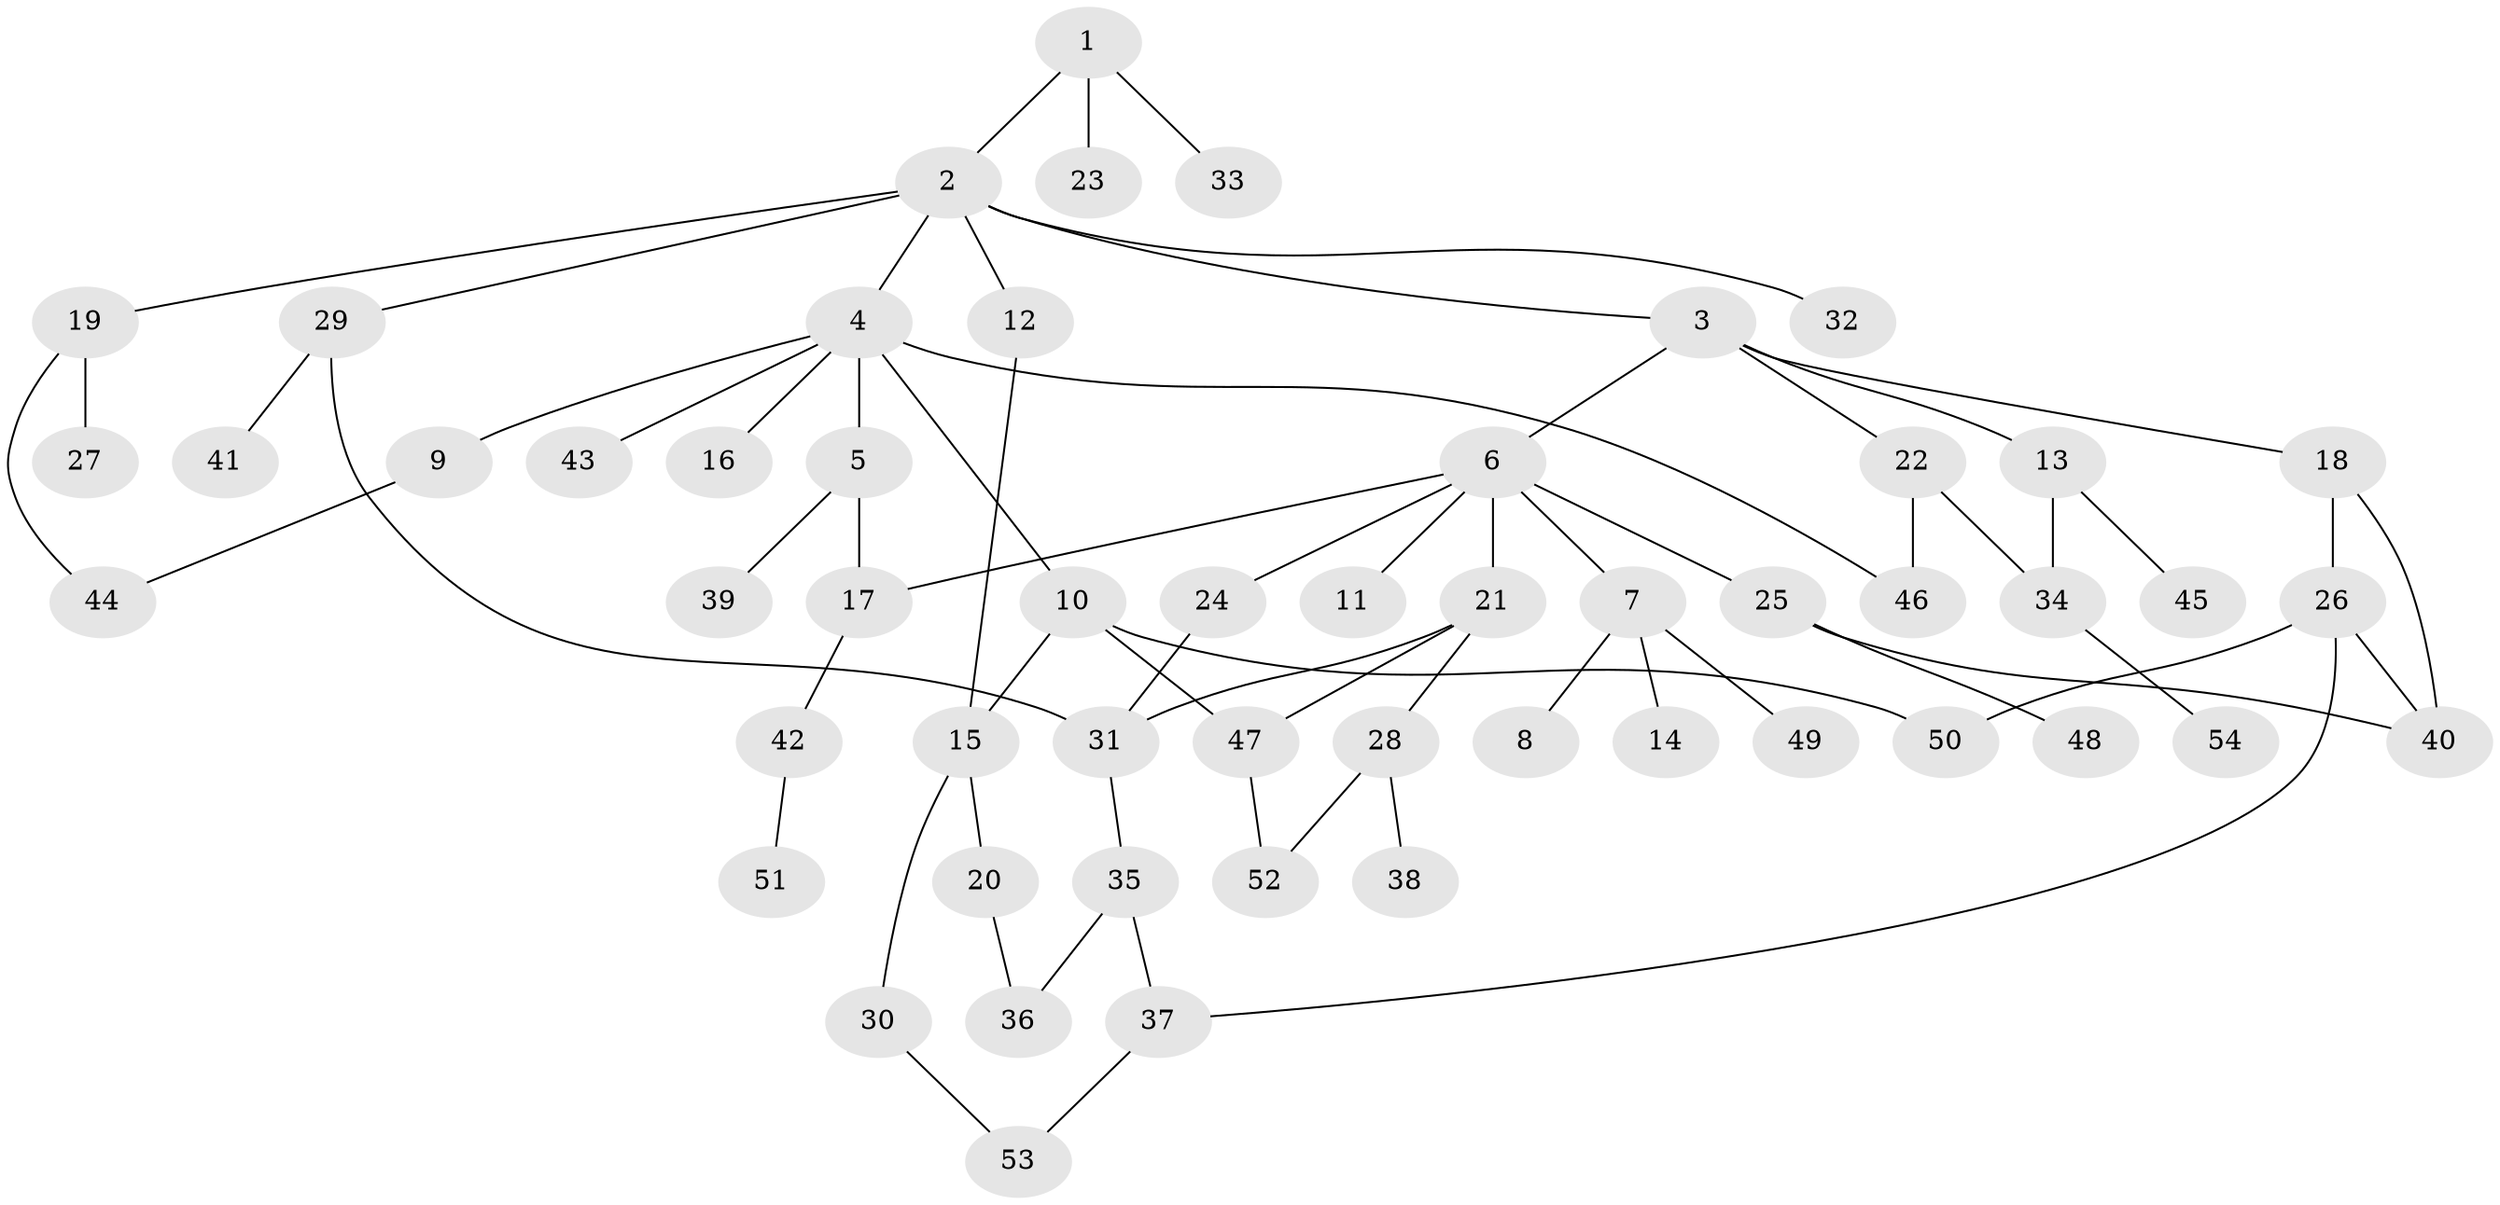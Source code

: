 // coarse degree distribution, {2: 0.35294117647058826, 6: 0.058823529411764705, 9: 0.029411764705882353, 8: 0.029411764705882353, 3: 0.11764705882352941, 1: 0.2647058823529412, 4: 0.08823529411764706, 5: 0.058823529411764705}
// Generated by graph-tools (version 1.1) at 2025/23/03/03/25 07:23:33]
// undirected, 54 vertices, 68 edges
graph export_dot {
graph [start="1"]
  node [color=gray90,style=filled];
  1;
  2;
  3;
  4;
  5;
  6;
  7;
  8;
  9;
  10;
  11;
  12;
  13;
  14;
  15;
  16;
  17;
  18;
  19;
  20;
  21;
  22;
  23;
  24;
  25;
  26;
  27;
  28;
  29;
  30;
  31;
  32;
  33;
  34;
  35;
  36;
  37;
  38;
  39;
  40;
  41;
  42;
  43;
  44;
  45;
  46;
  47;
  48;
  49;
  50;
  51;
  52;
  53;
  54;
  1 -- 2;
  1 -- 23;
  1 -- 33;
  2 -- 3;
  2 -- 4;
  2 -- 12;
  2 -- 19;
  2 -- 29;
  2 -- 32;
  3 -- 6;
  3 -- 13;
  3 -- 18;
  3 -- 22;
  4 -- 5;
  4 -- 9;
  4 -- 10;
  4 -- 16;
  4 -- 43;
  4 -- 46;
  5 -- 17;
  5 -- 39;
  6 -- 7;
  6 -- 11;
  6 -- 21;
  6 -- 24;
  6 -- 25;
  6 -- 17;
  7 -- 8;
  7 -- 14;
  7 -- 49;
  9 -- 44;
  10 -- 47;
  10 -- 15;
  10 -- 50;
  12 -- 15;
  13 -- 45;
  13 -- 34;
  15 -- 20;
  15 -- 30;
  17 -- 42;
  18 -- 26;
  18 -- 40;
  19 -- 27;
  19 -- 44;
  20 -- 36;
  21 -- 28;
  21 -- 31;
  21 -- 47;
  22 -- 34;
  22 -- 46;
  24 -- 31;
  25 -- 48;
  25 -- 40;
  26 -- 37;
  26 -- 50;
  26 -- 40;
  28 -- 38;
  28 -- 52;
  29 -- 41;
  29 -- 31;
  30 -- 53;
  31 -- 35;
  34 -- 54;
  35 -- 36;
  35 -- 37;
  37 -- 53;
  42 -- 51;
  47 -- 52;
}
